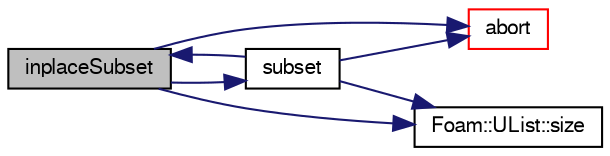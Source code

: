 digraph "inplaceSubset"
{
  bgcolor="transparent";
  edge [fontname="FreeSans",fontsize="10",labelfontname="FreeSans",labelfontsize="10"];
  node [fontname="FreeSans",fontsize="10",shape=record];
  rankdir="LR";
  Node9332 [label="inplaceSubset",height=0.2,width=0.4,color="black", fillcolor="grey75", style="filled", fontcolor="black"];
  Node9332 -> Node9333 [color="midnightblue",fontsize="10",style="solid",fontname="FreeSans"];
  Node9333 [label="abort",height=0.2,width=0.4,color="red",URL="$a21124.html#a447107a607d03e417307c203fa5fb44b"];
  Node9332 -> Node9376 [color="midnightblue",fontsize="10",style="solid",fontname="FreeSans"];
  Node9376 [label="Foam::UList::size",height=0.2,width=0.4,color="black",URL="$a25698.html#a47b3bf30da1eb3ab8076b5fbe00e0494",tooltip="Return the number of elements in the UList. "];
  Node9332 -> Node9377 [color="midnightblue",fontsize="10",style="solid",fontname="FreeSans"];
  Node9377 [label="subset",height=0.2,width=0.4,color="black",URL="$a21124.html#af053f0dfbaeb31c38d85eb32efcd00d1",tooltip="Extract elements of List when select is a certain value. "];
  Node9377 -> Node9333 [color="midnightblue",fontsize="10",style="solid",fontname="FreeSans"];
  Node9377 -> Node9332 [color="midnightblue",fontsize="10",style="solid",fontname="FreeSans"];
  Node9377 -> Node9376 [color="midnightblue",fontsize="10",style="solid",fontname="FreeSans"];
}
